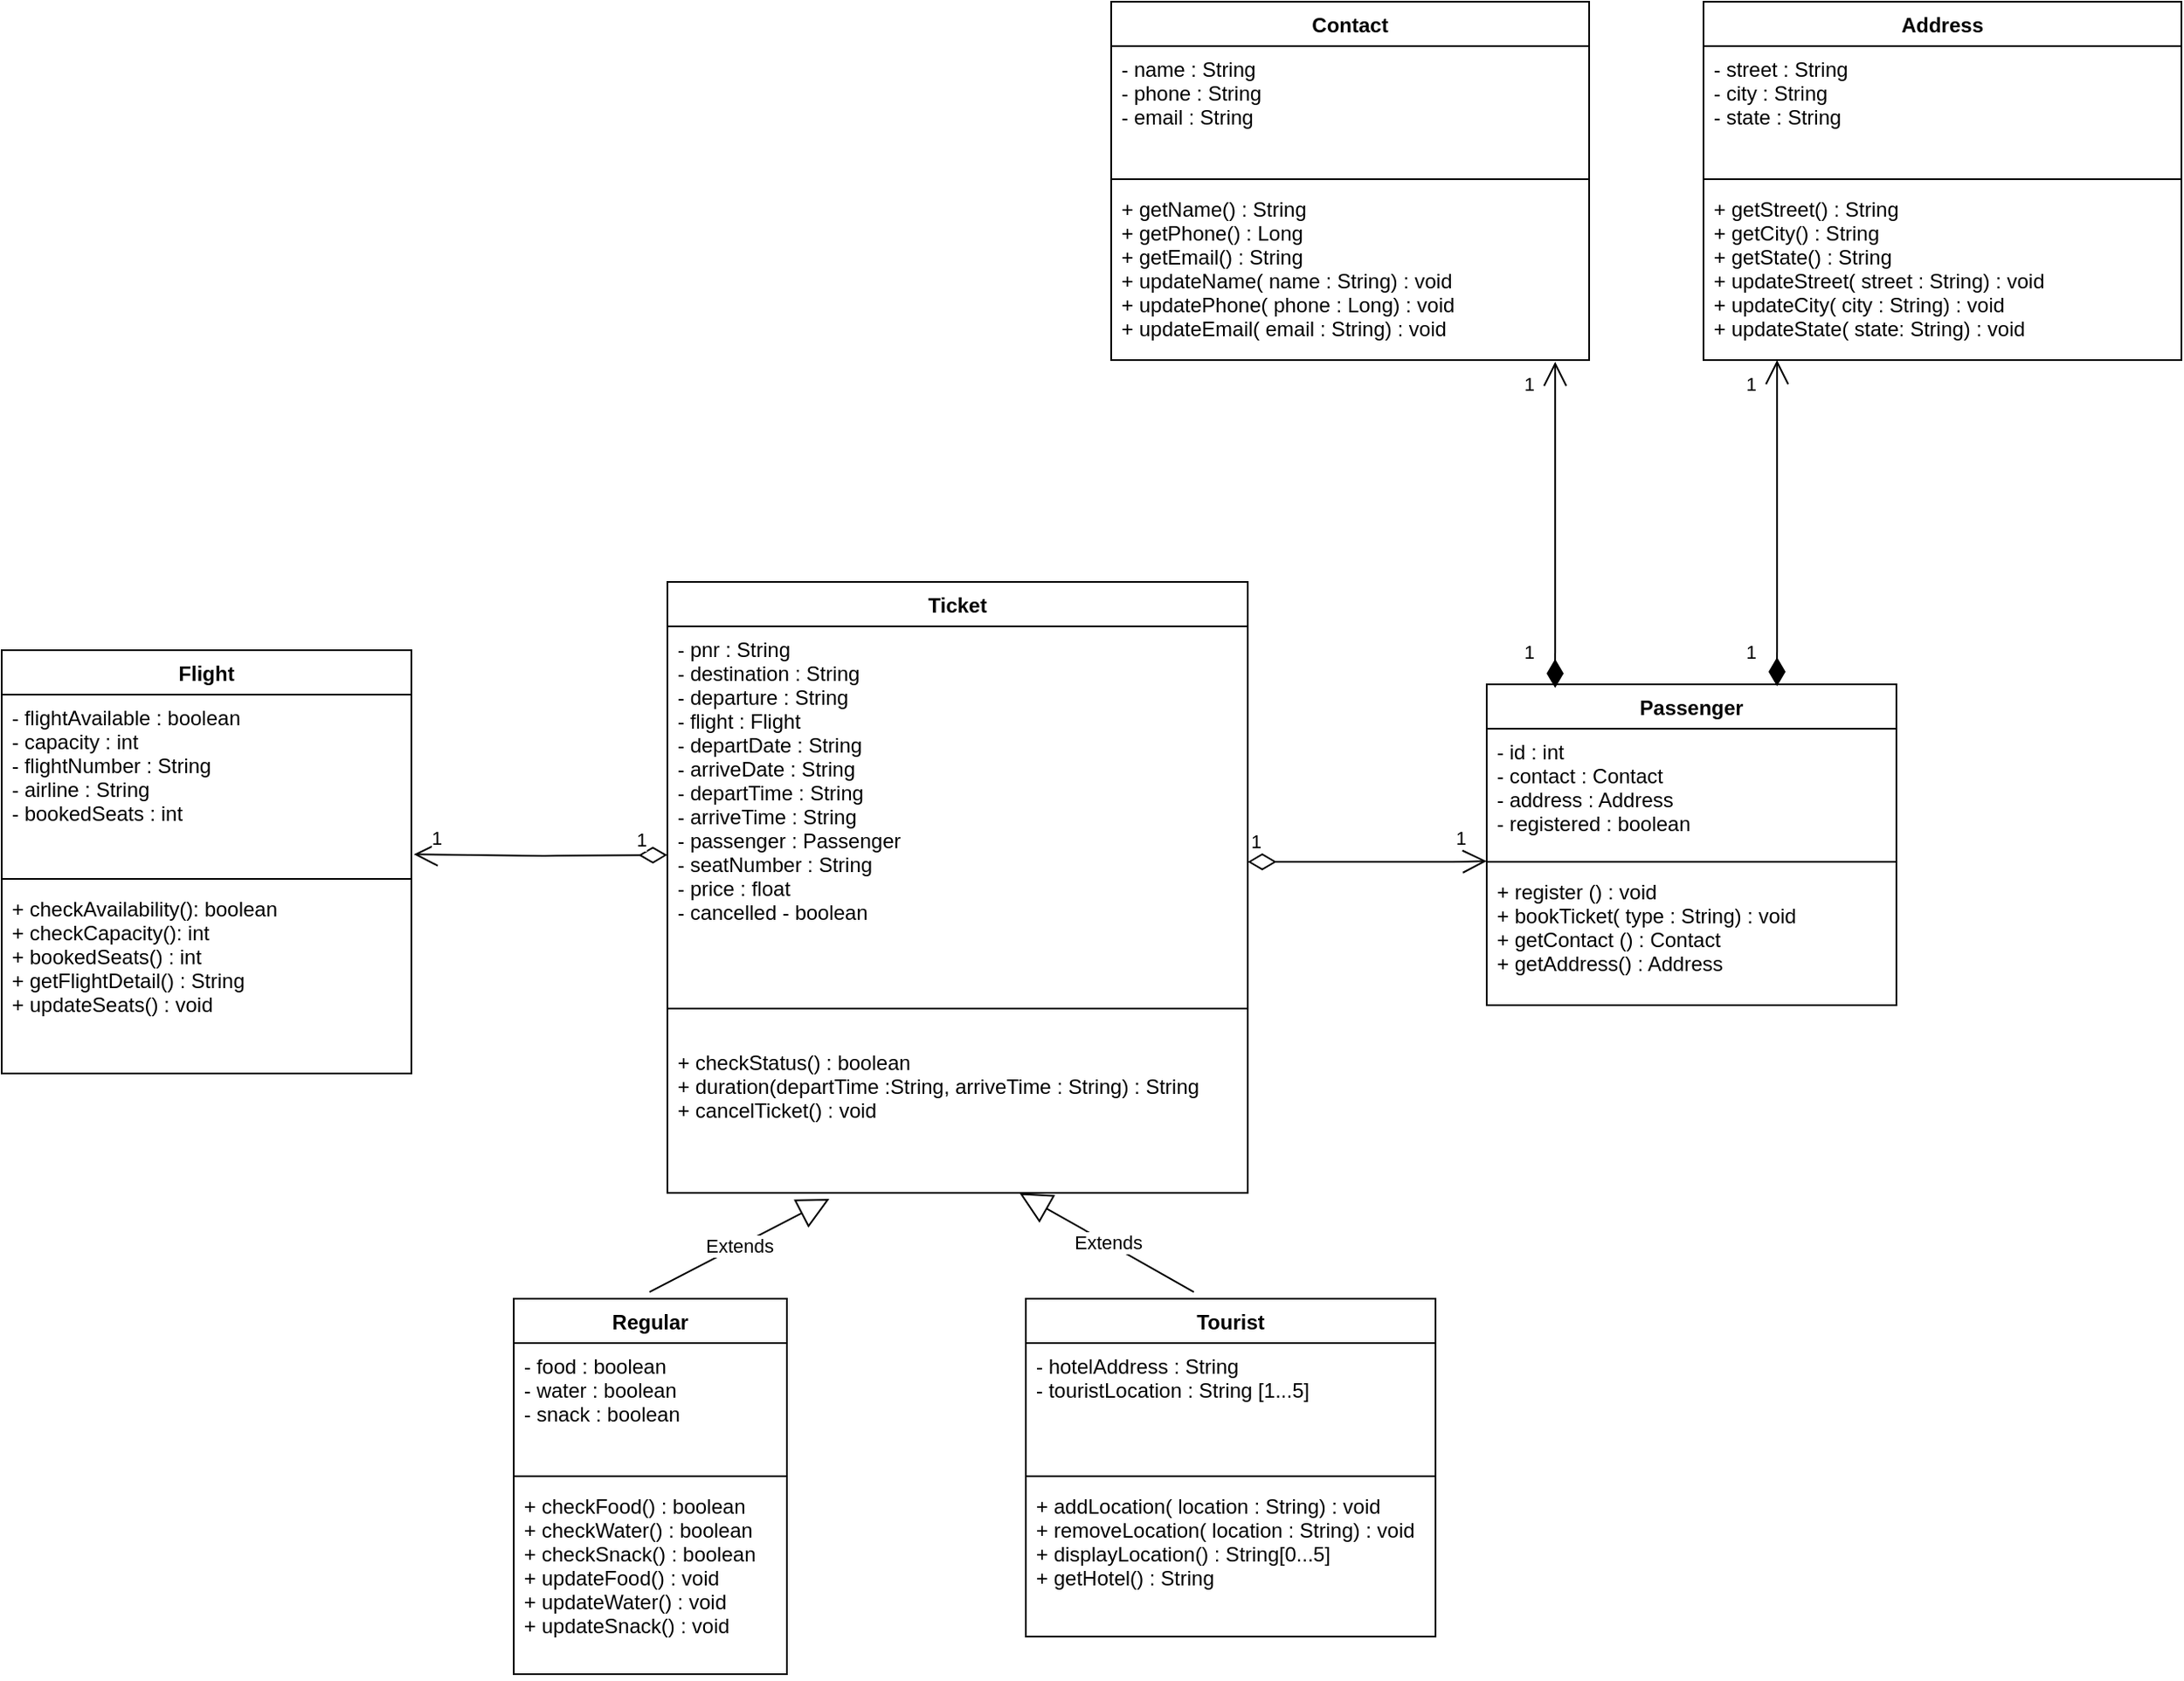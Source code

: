 <mxfile version="14.6.13" type="device"><diagram id="ZOzMnLHkL213mvmrVxMB" name="Page-1"><mxGraphModel dx="1533" dy="1577" grid="1" gridSize="10" guides="1" tooltips="1" connect="1" arrows="1" fold="1" page="1" pageScale="1" pageWidth="827" pageHeight="1169" math="0" shadow="0"><root><mxCell id="0"/><mxCell id="1" parent="0"/><mxCell id="Yb7gYR3_Mwe4Zq__7tW3-1" value="Ticket" style="swimlane;fontStyle=1;align=center;verticalAlign=top;childLayout=stackLayout;horizontal=1;startSize=26;horizontalStack=0;resizeParent=1;resizeParentMax=0;resizeLast=0;collapsible=1;marginBottom=0;" parent="1" vertex="1"><mxGeometry x="220" y="270" width="340" height="358" as="geometry"/></mxCell><mxCell id="Yb7gYR3_Mwe4Zq__7tW3-2" value="- pnr : String&#10;- destination : String&#10;- departure : String&#10;- flight : Flight&#10;- departDate : String&#10;- arriveDate : String&#10;- departTime : String&#10;- arriveTime : String&#10;- passenger : Passenger&#10;- seatNumber : String&#10;- price : float&#10;- cancelled - boolean" style="text;strokeColor=none;fillColor=none;align=left;verticalAlign=top;spacingLeft=4;spacingRight=4;overflow=hidden;rotatable=0;points=[[0,0.5],[1,0.5]];portConstraint=eastwest;" parent="Yb7gYR3_Mwe4Zq__7tW3-1" vertex="1"><mxGeometry y="26" width="340" height="220" as="geometry"/></mxCell><mxCell id="Yb7gYR3_Mwe4Zq__7tW3-3" value="" style="line;strokeWidth=1;fillColor=none;align=left;verticalAlign=middle;spacingTop=-1;spacingLeft=3;spacingRight=3;rotatable=0;labelPosition=right;points=[];portConstraint=eastwest;" parent="Yb7gYR3_Mwe4Zq__7tW3-1" vertex="1"><mxGeometry y="246" width="340" height="8" as="geometry"/></mxCell><mxCell id="Yb7gYR3_Mwe4Zq__7tW3-4" value="&#10;+ checkStatus() : boolean&#10;+ duration(departTime :String, arriveTime : String) : String&#10;+ cancelTicket() : void " style="text;strokeColor=none;fillColor=none;align=left;verticalAlign=top;spacingLeft=4;spacingRight=4;overflow=hidden;rotatable=0;points=[[0,0.5],[1,0.5]];portConstraint=eastwest;" parent="Yb7gYR3_Mwe4Zq__7tW3-1" vertex="1"><mxGeometry y="254" width="340" height="104" as="geometry"/></mxCell><mxCell id="Yb7gYR3_Mwe4Zq__7tW3-5" value="Flight" style="swimlane;fontStyle=1;align=center;verticalAlign=top;childLayout=stackLayout;horizontal=1;startSize=26;horizontalStack=0;resizeParent=1;resizeParentMax=0;resizeLast=0;collapsible=1;marginBottom=0;" parent="1" vertex="1"><mxGeometry x="-170" y="310" width="240" height="248" as="geometry"/></mxCell><mxCell id="Yb7gYR3_Mwe4Zq__7tW3-6" value="- flightAvailable : boolean&#10;- capacity : int&#10;- flightNumber : String&#10;- airline : String&#10;- bookedSeats : int&#10;" style="text;strokeColor=none;fillColor=none;align=left;verticalAlign=top;spacingLeft=4;spacingRight=4;overflow=hidden;rotatable=0;points=[[0,0.5],[1,0.5]];portConstraint=eastwest;" parent="Yb7gYR3_Mwe4Zq__7tW3-5" vertex="1"><mxGeometry y="26" width="240" height="104" as="geometry"/></mxCell><mxCell id="Yb7gYR3_Mwe4Zq__7tW3-7" value="" style="line;strokeWidth=1;fillColor=none;align=left;verticalAlign=middle;spacingTop=-1;spacingLeft=3;spacingRight=3;rotatable=0;labelPosition=right;points=[];portConstraint=eastwest;" parent="Yb7gYR3_Mwe4Zq__7tW3-5" vertex="1"><mxGeometry y="130" width="240" height="8" as="geometry"/></mxCell><mxCell id="Yb7gYR3_Mwe4Zq__7tW3-8" value="+ checkAvailability(): boolean&#10;+ checkCapacity(): int&#10;+ bookedSeats() : int&#10;+ getFlightDetail() : String&#10;+ updateSeats() : void" style="text;strokeColor=none;fillColor=none;align=left;verticalAlign=top;spacingLeft=4;spacingRight=4;overflow=hidden;rotatable=0;points=[[0,0.5],[1,0.5]];portConstraint=eastwest;" parent="Yb7gYR3_Mwe4Zq__7tW3-5" vertex="1"><mxGeometry y="138" width="240" height="110" as="geometry"/></mxCell><mxCell id="Yb7gYR3_Mwe4Zq__7tW3-9" value="Passenger" style="swimlane;fontStyle=1;align=center;verticalAlign=top;childLayout=stackLayout;horizontal=1;startSize=26;horizontalStack=0;resizeParent=1;resizeParentMax=0;resizeLast=0;collapsible=1;marginBottom=0;" parent="1" vertex="1"><mxGeometry x="700" y="330" width="240" height="188" as="geometry"/></mxCell><mxCell id="Yb7gYR3_Mwe4Zq__7tW3-10" value="- id : int&#10;- contact : Contact&#10;- address : Address   &#10;- registered : boolean" style="text;strokeColor=none;fillColor=none;align=left;verticalAlign=top;spacingLeft=4;spacingRight=4;overflow=hidden;rotatable=0;points=[[0,0.5],[1,0.5]];portConstraint=eastwest;" parent="Yb7gYR3_Mwe4Zq__7tW3-9" vertex="1"><mxGeometry y="26" width="240" height="74" as="geometry"/></mxCell><mxCell id="Yb7gYR3_Mwe4Zq__7tW3-11" value="" style="line;strokeWidth=1;fillColor=none;align=left;verticalAlign=middle;spacingTop=-1;spacingLeft=3;spacingRight=3;rotatable=0;labelPosition=right;points=[];portConstraint=eastwest;" parent="Yb7gYR3_Mwe4Zq__7tW3-9" vertex="1"><mxGeometry y="100" width="240" height="8" as="geometry"/></mxCell><mxCell id="Yb7gYR3_Mwe4Zq__7tW3-12" value="+ register () : void&#10;+ bookTicket( type : String) : void&#10;+ getContact () : Contact&#10;+ getAddress() : Address&#10;" style="text;strokeColor=none;fillColor=none;align=left;verticalAlign=top;spacingLeft=4;spacingRight=4;overflow=hidden;rotatable=0;points=[[0,0.5],[1,0.5]];portConstraint=eastwest;" parent="Yb7gYR3_Mwe4Zq__7tW3-9" vertex="1"><mxGeometry y="108" width="240" height="80" as="geometry"/></mxCell><mxCell id="Yb7gYR3_Mwe4Zq__7tW3-13" value="Regular" style="swimlane;fontStyle=1;align=center;verticalAlign=top;childLayout=stackLayout;horizontal=1;startSize=26;horizontalStack=0;resizeParent=1;resizeParentMax=0;resizeLast=0;collapsible=1;marginBottom=0;" parent="1" vertex="1"><mxGeometry x="130" y="690" width="160" height="220" as="geometry"/></mxCell><mxCell id="Yb7gYR3_Mwe4Zq__7tW3-14" value="- food : boolean&#10;- water : boolean&#10;- snack : boolean" style="text;strokeColor=none;fillColor=none;align=left;verticalAlign=top;spacingLeft=4;spacingRight=4;overflow=hidden;rotatable=0;points=[[0,0.5],[1,0.5]];portConstraint=eastwest;" parent="Yb7gYR3_Mwe4Zq__7tW3-13" vertex="1"><mxGeometry y="26" width="160" height="74" as="geometry"/></mxCell><mxCell id="Yb7gYR3_Mwe4Zq__7tW3-15" value="" style="line;strokeWidth=1;fillColor=none;align=left;verticalAlign=middle;spacingTop=-1;spacingLeft=3;spacingRight=3;rotatable=0;labelPosition=right;points=[];portConstraint=eastwest;" parent="Yb7gYR3_Mwe4Zq__7tW3-13" vertex="1"><mxGeometry y="100" width="160" height="8" as="geometry"/></mxCell><mxCell id="Yb7gYR3_Mwe4Zq__7tW3-16" value="+ checkFood() : boolean&#10;+ checkWater() : boolean&#10;+ checkSnack() : boolean&#10;+ updateFood() : void&#10;+ updateWater() : void&#10;+ updateSnack() : void" style="text;strokeColor=none;fillColor=none;align=left;verticalAlign=top;spacingLeft=4;spacingRight=4;overflow=hidden;rotatable=0;points=[[0,0.5],[1,0.5]];portConstraint=eastwest;" parent="Yb7gYR3_Mwe4Zq__7tW3-13" vertex="1"><mxGeometry y="108" width="160" height="112" as="geometry"/></mxCell><mxCell id="Yb7gYR3_Mwe4Zq__7tW3-17" value="Tourist" style="swimlane;fontStyle=1;align=center;verticalAlign=top;childLayout=stackLayout;horizontal=1;startSize=26;horizontalStack=0;resizeParent=1;resizeParentMax=0;resizeLast=0;collapsible=1;marginBottom=0;" parent="1" vertex="1"><mxGeometry x="430" y="690" width="240" height="198" as="geometry"/></mxCell><mxCell id="Yb7gYR3_Mwe4Zq__7tW3-18" value="- hotelAddress : String&#10;- touristLocation : String [1...5]&#10;" style="text;strokeColor=none;fillColor=none;align=left;verticalAlign=top;spacingLeft=4;spacingRight=4;overflow=hidden;rotatable=0;points=[[0,0.5],[1,0.5]];portConstraint=eastwest;" parent="Yb7gYR3_Mwe4Zq__7tW3-17" vertex="1"><mxGeometry y="26" width="240" height="74" as="geometry"/></mxCell><mxCell id="Yb7gYR3_Mwe4Zq__7tW3-19" value="" style="line;strokeWidth=1;fillColor=none;align=left;verticalAlign=middle;spacingTop=-1;spacingLeft=3;spacingRight=3;rotatable=0;labelPosition=right;points=[];portConstraint=eastwest;" parent="Yb7gYR3_Mwe4Zq__7tW3-17" vertex="1"><mxGeometry y="100" width="240" height="8" as="geometry"/></mxCell><mxCell id="Yb7gYR3_Mwe4Zq__7tW3-20" value="+ addLocation( location : String) : void &#10;+ removeLocation( location : String) : void&#10;+ displayLocation() : String[0...5]&#10;+ getHotel() : String" style="text;strokeColor=none;fillColor=none;align=left;verticalAlign=top;spacingLeft=4;spacingRight=4;overflow=hidden;rotatable=0;points=[[0,0.5],[1,0.5]];portConstraint=eastwest;" parent="Yb7gYR3_Mwe4Zq__7tW3-17" vertex="1"><mxGeometry y="108" width="240" height="90" as="geometry"/></mxCell><mxCell id="Yb7gYR3_Mwe4Zq__7tW3-21" value="Contact" style="swimlane;fontStyle=1;align=center;verticalAlign=top;childLayout=stackLayout;horizontal=1;startSize=26;horizontalStack=0;resizeParent=1;resizeParentMax=0;resizeLast=0;collapsible=1;marginBottom=0;" parent="1" vertex="1"><mxGeometry x="480" y="-70" width="280" height="210" as="geometry"/></mxCell><mxCell id="Yb7gYR3_Mwe4Zq__7tW3-22" value="- name : String&#10;- phone : String&#10;- email : String&#10;" style="text;strokeColor=none;fillColor=none;align=left;verticalAlign=top;spacingLeft=4;spacingRight=4;overflow=hidden;rotatable=0;points=[[0,0.5],[1,0.5]];portConstraint=eastwest;" parent="Yb7gYR3_Mwe4Zq__7tW3-21" vertex="1"><mxGeometry y="26" width="280" height="74" as="geometry"/></mxCell><mxCell id="Yb7gYR3_Mwe4Zq__7tW3-23" value="" style="line;strokeWidth=1;fillColor=none;align=left;verticalAlign=middle;spacingTop=-1;spacingLeft=3;spacingRight=3;rotatable=0;labelPosition=right;points=[];portConstraint=eastwest;" parent="Yb7gYR3_Mwe4Zq__7tW3-21" vertex="1"><mxGeometry y="100" width="280" height="8" as="geometry"/></mxCell><mxCell id="Yb7gYR3_Mwe4Zq__7tW3-24" value="+ getName() : String&#10;+ getPhone() : Long&#10;+ getEmail() : String&#10;+ updateName( name : String) : void&#10;+ updatePhone( phone : Long) : void&#10;+ updateEmail( email : String) : void" style="text;strokeColor=none;fillColor=none;align=left;verticalAlign=top;spacingLeft=4;spacingRight=4;overflow=hidden;rotatable=0;points=[[0,0.5],[1,0.5]];portConstraint=eastwest;" parent="Yb7gYR3_Mwe4Zq__7tW3-21" vertex="1"><mxGeometry y="108" width="280" height="102" as="geometry"/></mxCell><mxCell id="Yb7gYR3_Mwe4Zq__7tW3-25" value="Address" style="swimlane;fontStyle=1;align=center;verticalAlign=top;childLayout=stackLayout;horizontal=1;startSize=26;horizontalStack=0;resizeParent=1;resizeParentMax=0;resizeLast=0;collapsible=1;marginBottom=0;" parent="1" vertex="1"><mxGeometry x="827" y="-70" width="280" height="210" as="geometry"/></mxCell><mxCell id="Yb7gYR3_Mwe4Zq__7tW3-26" value="- street : String&#10;- city : String&#10;- state : String&#10;" style="text;strokeColor=none;fillColor=none;align=left;verticalAlign=top;spacingLeft=4;spacingRight=4;overflow=hidden;rotatable=0;points=[[0,0.5],[1,0.5]];portConstraint=eastwest;" parent="Yb7gYR3_Mwe4Zq__7tW3-25" vertex="1"><mxGeometry y="26" width="280" height="74" as="geometry"/></mxCell><mxCell id="Yb7gYR3_Mwe4Zq__7tW3-27" value="" style="line;strokeWidth=1;fillColor=none;align=left;verticalAlign=middle;spacingTop=-1;spacingLeft=3;spacingRight=3;rotatable=0;labelPosition=right;points=[];portConstraint=eastwest;" parent="Yb7gYR3_Mwe4Zq__7tW3-25" vertex="1"><mxGeometry y="100" width="280" height="8" as="geometry"/></mxCell><mxCell id="Yb7gYR3_Mwe4Zq__7tW3-28" value="+ getStreet() : String&#10;+ getCity() : String&#10;+ getState() : String&#10;+ updateStreet( street : String) : void&#10;+ updateCity( city : String) : void&#10;+ updateState( state: String) : void" style="text;strokeColor=none;fillColor=none;align=left;verticalAlign=top;spacingLeft=4;spacingRight=4;overflow=hidden;rotatable=0;points=[[0,0.5],[1,0.5]];portConstraint=eastwest;" parent="Yb7gYR3_Mwe4Zq__7tW3-25" vertex="1"><mxGeometry y="108" width="280" height="102" as="geometry"/></mxCell><mxCell id="Yb7gYR3_Mwe4Zq__7tW3-30" value="Extends" style="endArrow=block;endSize=16;endFill=0;html=1;exitX=0.497;exitY=-0.018;exitDx=0;exitDy=0;exitPerimeter=0;entryX=0.279;entryY=1.034;entryDx=0;entryDy=0;entryPerimeter=0;" parent="1" source="Yb7gYR3_Mwe4Zq__7tW3-13" target="Yb7gYR3_Mwe4Zq__7tW3-4" edge="1"><mxGeometry width="160" relative="1" as="geometry"><mxPoint x="350" y="680" as="sourcePoint"/><mxPoint x="310" y="630" as="targetPoint"/></mxGeometry></mxCell><mxCell id="Yb7gYR3_Mwe4Zq__7tW3-31" value="Extends" style="endArrow=block;endSize=16;endFill=0;html=1;exitX=0.41;exitY=-0.02;exitDx=0;exitDy=0;exitPerimeter=0;entryX=0.607;entryY=1.002;entryDx=0;entryDy=0;entryPerimeter=0;" parent="1" source="Yb7gYR3_Mwe4Zq__7tW3-17" target="Yb7gYR3_Mwe4Zq__7tW3-4" edge="1"><mxGeometry width="160" relative="1" as="geometry"><mxPoint x="219.52" y="696.04" as="sourcePoint"/><mxPoint x="324.86" y="641.536" as="targetPoint"/></mxGeometry></mxCell><mxCell id="Yb7gYR3_Mwe4Zq__7tW3-37" value="" style="group" parent="1" vertex="1" connectable="0"><mxGeometry x="850" y="140" width="30" height="30" as="geometry"/></mxCell><mxCell id="Yb7gYR3_Mwe4Zq__7tW3-33" value="1" style="endArrow=open;html=1;endSize=12;startArrow=diamondThin;startSize=14;startFill=1;edgeStyle=orthogonalEdgeStyle;align=left;verticalAlign=bottom;jumpStyle=none;exitX=0.167;exitY=0.011;exitDx=0;exitDy=0;exitPerimeter=0;" parent="Yb7gYR3_Mwe4Zq__7tW3-37" edge="1"><mxGeometry x="-0.884" y="20" relative="1" as="geometry"><mxPoint x="20.08" y="191.068" as="sourcePoint"/><mxPoint x="20" as="targetPoint"/><Array as="points"><mxPoint x="20"/></Array><mxPoint as="offset"/></mxGeometry></mxCell><mxCell id="Yb7gYR3_Mwe4Zq__7tW3-36" value="&lt;span style=&quot;color: rgb(0, 0, 0); font-family: helvetica; font-size: 11px; font-style: normal; font-weight: 400; letter-spacing: normal; text-align: left; text-indent: 0px; text-transform: none; word-spacing: 0px; background-color: rgb(255, 255, 255); display: inline; float: none;&quot;&gt;1&lt;/span&gt;" style="text;whiteSpace=wrap;html=1;" parent="Yb7gYR3_Mwe4Zq__7tW3-37" vertex="1"><mxGeometry width="30" height="30" as="geometry"/></mxCell><mxCell id="Yb7gYR3_Mwe4Zq__7tW3-38" value="" style="group" parent="1" vertex="1" connectable="0"><mxGeometry x="720" y="140" width="30" height="30" as="geometry"/></mxCell><mxCell id="Yb7gYR3_Mwe4Zq__7tW3-32" value="1" style="endArrow=open;html=1;endSize=12;startArrow=diamondThin;startSize=14;startFill=1;edgeStyle=orthogonalEdgeStyle;align=left;verticalAlign=bottom;jumpStyle=none;exitX=0.167;exitY=0.011;exitDx=0;exitDy=0;exitPerimeter=0;" parent="Yb7gYR3_Mwe4Zq__7tW3-38" source="Yb7gYR3_Mwe4Zq__7tW3-9" edge="1"><mxGeometry x="-0.874" y="20" relative="1" as="geometry"><mxPoint x="20" y="70" as="sourcePoint"/><mxPoint x="20" y="1" as="targetPoint"/><Array as="points"><mxPoint x="20" y="1"/></Array><mxPoint as="offset"/></mxGeometry></mxCell><mxCell id="Yb7gYR3_Mwe4Zq__7tW3-35" value="&lt;span style=&quot;color: rgb(0, 0, 0); font-family: helvetica; font-size: 11px; font-style: normal; font-weight: 400; letter-spacing: normal; text-align: left; text-indent: 0px; text-transform: none; word-spacing: 0px; background-color: rgb(255, 255, 255); display: inline; float: none;&quot;&gt;1&lt;/span&gt;" style="text;whiteSpace=wrap;html=1;" parent="Yb7gYR3_Mwe4Zq__7tW3-38" vertex="1"><mxGeometry width="30" height="30" as="geometry"/></mxCell><mxCell id="Yb7gYR3_Mwe4Zq__7tW3-44" value="" style="group" parent="1" vertex="1" connectable="0"><mxGeometry x="80" y="406" width="140" height="30" as="geometry"/></mxCell><mxCell id="Yb7gYR3_Mwe4Zq__7tW3-42" value="1" style="endArrow=open;html=1;endSize=12;startArrow=diamondThin;startSize=14;startFill=0;edgeStyle=orthogonalEdgeStyle;align=left;verticalAlign=bottom;entryX=1.006;entryY=0.9;entryDx=0;entryDy=0;entryPerimeter=0;" parent="Yb7gYR3_Mwe4Zq__7tW3-44" target="Yb7gYR3_Mwe4Zq__7tW3-6" edge="1"><mxGeometry x="-0.732" relative="1" as="geometry"><mxPoint x="140" y="24" as="sourcePoint"/><mxPoint x="180" y="64" as="targetPoint"/><mxPoint as="offset"/></mxGeometry></mxCell><mxCell id="Yb7gYR3_Mwe4Zq__7tW3-43" value="&lt;span style=&quot;color: rgb(0, 0, 0); font-family: helvetica; font-size: 11px; font-style: normal; font-weight: 400; letter-spacing: normal; text-align: left; text-indent: 0px; text-transform: none; word-spacing: 0px; background-color: rgb(255, 255, 255); display: inline; float: none;&quot;&gt;1&lt;/span&gt;" style="text;whiteSpace=wrap;html=1;" parent="Yb7gYR3_Mwe4Zq__7tW3-44" vertex="1"><mxGeometry width="30" height="30" as="geometry"/></mxCell><mxCell id="Yb7gYR3_Mwe4Zq__7tW3-47" value="&lt;span style=&quot;color: rgb(0, 0, 0); font-family: helvetica; font-size: 11px; font-style: normal; font-weight: 400; letter-spacing: normal; text-align: left; text-indent: 0px; text-transform: none; word-spacing: 0px; background-color: rgb(255, 255, 255); display: inline; float: none;&quot;&gt;1&lt;/span&gt;" style="text;whiteSpace=wrap;html=1;" parent="1" vertex="1"><mxGeometry x="680" y="406" width="30" height="30" as="geometry"/></mxCell><mxCell id="Yb7gYR3_Mwe4Zq__7tW3-49" value="1" style="endArrow=open;html=1;endSize=12;startArrow=diamondThin;startSize=14;startFill=0;edgeStyle=orthogonalEdgeStyle;align=left;verticalAlign=bottom;" parent="1" edge="1"><mxGeometry x="-1" y="3" relative="1" as="geometry"><mxPoint x="560" y="434" as="sourcePoint"/><mxPoint x="700" y="433.58" as="targetPoint"/><Array as="points"><mxPoint x="680" y="433.58"/><mxPoint x="680" y="433.58"/></Array></mxGeometry></mxCell></root></mxGraphModel></diagram></mxfile>